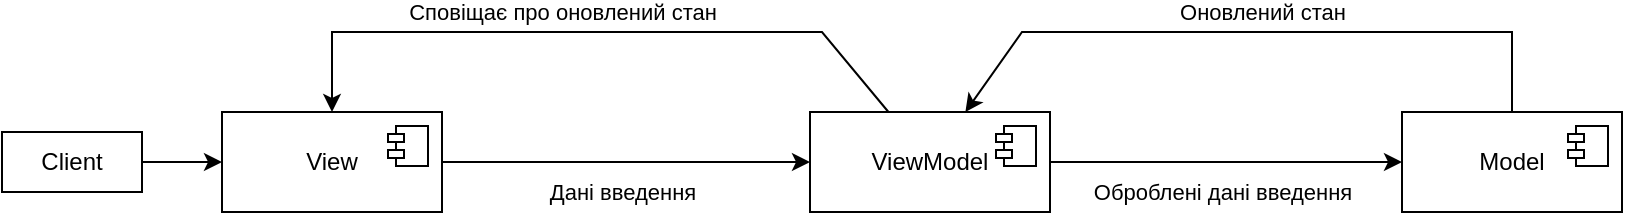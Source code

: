 <mxfile version="21.4.0" type="device">
  <diagram id="C5RBs43oDa-KdzZeNtuy" name="Page-1">
    <mxGraphModel dx="1050" dy="581" grid="1" gridSize="10" guides="1" tooltips="1" connect="1" arrows="1" fold="1" page="1" pageScale="1" pageWidth="827" pageHeight="1169" math="0" shadow="0">
      <root>
        <mxCell id="WIyWlLk6GJQsqaUBKTNV-0" />
        <mxCell id="WIyWlLk6GJQsqaUBKTNV-1" parent="WIyWlLk6GJQsqaUBKTNV-0" />
        <mxCell id="OtVp7UMmvByRTMtt62H5-2" value="Model" style="html=1;dropTarget=0;whiteSpace=wrap;" parent="WIyWlLk6GJQsqaUBKTNV-1" vertex="1">
          <mxGeometry x="710" y="160" width="110" height="50" as="geometry" />
        </mxCell>
        <mxCell id="OtVp7UMmvByRTMtt62H5-3" value="" style="shape=module;jettyWidth=8;jettyHeight=4;" parent="OtVp7UMmvByRTMtt62H5-2" vertex="1">
          <mxGeometry x="1" width="20" height="20" relative="1" as="geometry">
            <mxPoint x="-27" y="7" as="offset" />
          </mxGeometry>
        </mxCell>
        <mxCell id="OtVp7UMmvByRTMtt62H5-4" value="View" style="html=1;dropTarget=0;whiteSpace=wrap;" parent="WIyWlLk6GJQsqaUBKTNV-1" vertex="1">
          <mxGeometry x="120" y="160" width="110" height="50" as="geometry" />
        </mxCell>
        <mxCell id="OtVp7UMmvByRTMtt62H5-5" value="" style="shape=module;jettyWidth=8;jettyHeight=4;" parent="OtVp7UMmvByRTMtt62H5-4" vertex="1">
          <mxGeometry x="1" width="20" height="20" relative="1" as="geometry">
            <mxPoint x="-27" y="7" as="offset" />
          </mxGeometry>
        </mxCell>
        <mxCell id="OtVp7UMmvByRTMtt62H5-6" value="ViewModel" style="html=1;dropTarget=0;whiteSpace=wrap;" parent="WIyWlLk6GJQsqaUBKTNV-1" vertex="1">
          <mxGeometry x="414" y="160" width="120" height="50" as="geometry" />
        </mxCell>
        <mxCell id="OtVp7UMmvByRTMtt62H5-7" value="" style="shape=module;jettyWidth=8;jettyHeight=4;" parent="OtVp7UMmvByRTMtt62H5-6" vertex="1">
          <mxGeometry x="1" width="20" height="20" relative="1" as="geometry">
            <mxPoint x="-27" y="7" as="offset" />
          </mxGeometry>
        </mxCell>
        <mxCell id="OtVp7UMmvByRTMtt62H5-8" value="Client" style="html=1;whiteSpace=wrap;" parent="WIyWlLk6GJQsqaUBKTNV-1" vertex="1">
          <mxGeometry x="10" y="170" width="70" height="30" as="geometry" />
        </mxCell>
        <mxCell id="OtVp7UMmvByRTMtt62H5-9" value="" style="endArrow=classic;html=1;rounded=0;" parent="WIyWlLk6GJQsqaUBKTNV-1" source="OtVp7UMmvByRTMtt62H5-8" target="OtVp7UMmvByRTMtt62H5-4" edge="1">
          <mxGeometry width="50" height="50" relative="1" as="geometry">
            <mxPoint x="130" y="170" as="sourcePoint" />
            <mxPoint x="180" y="120" as="targetPoint" />
          </mxGeometry>
        </mxCell>
        <mxCell id="sBQfXGDFuQ71298oe_-F-0" value="" style="endArrow=classic;html=1;rounded=0;" edge="1" parent="WIyWlLk6GJQsqaUBKTNV-1" source="OtVp7UMmvByRTMtt62H5-4" target="OtVp7UMmvByRTMtt62H5-6">
          <mxGeometry width="50" height="50" relative="1" as="geometry">
            <mxPoint x="260" y="290" as="sourcePoint" />
            <mxPoint x="310" y="240" as="targetPoint" />
          </mxGeometry>
        </mxCell>
        <mxCell id="sBQfXGDFuQ71298oe_-F-2" value="Дані введення" style="edgeLabel;html=1;align=center;verticalAlign=middle;resizable=0;points=[];" vertex="1" connectable="0" parent="sBQfXGDFuQ71298oe_-F-0">
          <mxGeometry x="-0.263" y="1" relative="1" as="geometry">
            <mxPoint x="22" y="16" as="offset" />
          </mxGeometry>
        </mxCell>
        <mxCell id="sBQfXGDFuQ71298oe_-F-1" value="" style="endArrow=classic;html=1;rounded=0;" edge="1" parent="WIyWlLk6GJQsqaUBKTNV-1" source="OtVp7UMmvByRTMtt62H5-6" target="OtVp7UMmvByRTMtt62H5-2">
          <mxGeometry width="50" height="50" relative="1" as="geometry">
            <mxPoint x="440" y="340" as="sourcePoint" />
            <mxPoint x="490" y="290" as="targetPoint" />
          </mxGeometry>
        </mxCell>
        <mxCell id="sBQfXGDFuQ71298oe_-F-3" value="Оброблені дані введення" style="edgeLabel;html=1;align=center;verticalAlign=middle;resizable=0;points=[];" vertex="1" connectable="0" parent="sBQfXGDFuQ71298oe_-F-1">
          <mxGeometry x="-0.571" relative="1" as="geometry">
            <mxPoint x="48" y="15" as="offset" />
          </mxGeometry>
        </mxCell>
        <mxCell id="sBQfXGDFuQ71298oe_-F-4" value="" style="endArrow=classic;html=1;rounded=0;" edge="1" parent="WIyWlLk6GJQsqaUBKTNV-1" source="OtVp7UMmvByRTMtt62H5-6" target="OtVp7UMmvByRTMtt62H5-4">
          <mxGeometry width="50" height="50" relative="1" as="geometry">
            <mxPoint x="320" y="80" as="sourcePoint" />
            <mxPoint x="290" y="310" as="targetPoint" />
            <Array as="points">
              <mxPoint x="420" y="120" />
              <mxPoint x="175" y="120" />
            </Array>
          </mxGeometry>
        </mxCell>
        <mxCell id="sBQfXGDFuQ71298oe_-F-7" value="Сповіщає про оновлений стан" style="edgeLabel;html=1;align=center;verticalAlign=middle;resizable=0;points=[];" vertex="1" connectable="0" parent="sBQfXGDFuQ71298oe_-F-4">
          <mxGeometry x="-0.043" y="-1" relative="1" as="geometry">
            <mxPoint x="-21" y="-9" as="offset" />
          </mxGeometry>
        </mxCell>
        <mxCell id="sBQfXGDFuQ71298oe_-F-5" value="" style="endArrow=classic;html=1;rounded=0;" edge="1" parent="WIyWlLk6GJQsqaUBKTNV-1" source="OtVp7UMmvByRTMtt62H5-2" target="OtVp7UMmvByRTMtt62H5-6">
          <mxGeometry width="50" height="50" relative="1" as="geometry">
            <mxPoint x="450" y="350" as="sourcePoint" />
            <mxPoint x="500" y="300" as="targetPoint" />
            <Array as="points">
              <mxPoint x="765" y="120" />
              <mxPoint x="520" y="120" />
            </Array>
          </mxGeometry>
        </mxCell>
        <mxCell id="sBQfXGDFuQ71298oe_-F-6" value="Оновлений стан" style="edgeLabel;html=1;align=center;verticalAlign=middle;resizable=0;points=[];" vertex="1" connectable="0" parent="sBQfXGDFuQ71298oe_-F-5">
          <mxGeometry x="0.51" y="-4" relative="1" as="geometry">
            <mxPoint x="87" y="-6" as="offset" />
          </mxGeometry>
        </mxCell>
      </root>
    </mxGraphModel>
  </diagram>
</mxfile>
